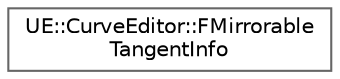 digraph "Graphical Class Hierarchy"
{
 // INTERACTIVE_SVG=YES
 // LATEX_PDF_SIZE
  bgcolor="transparent";
  edge [fontname=Helvetica,fontsize=10,labelfontname=Helvetica,labelfontsize=10];
  node [fontname=Helvetica,fontsize=10,shape=box,height=0.2,width=0.4];
  rankdir="LR";
  Node0 [id="Node000000",label="UE::CurveEditor::FMirrorable\lTangentInfo",height=0.2,width=0.4,color="grey40", fillcolor="white", style="filled",URL="$d0/d1b/structUE_1_1CurveEditor_1_1FMirrorableTangentInfo.html",tooltip=" "];
}

